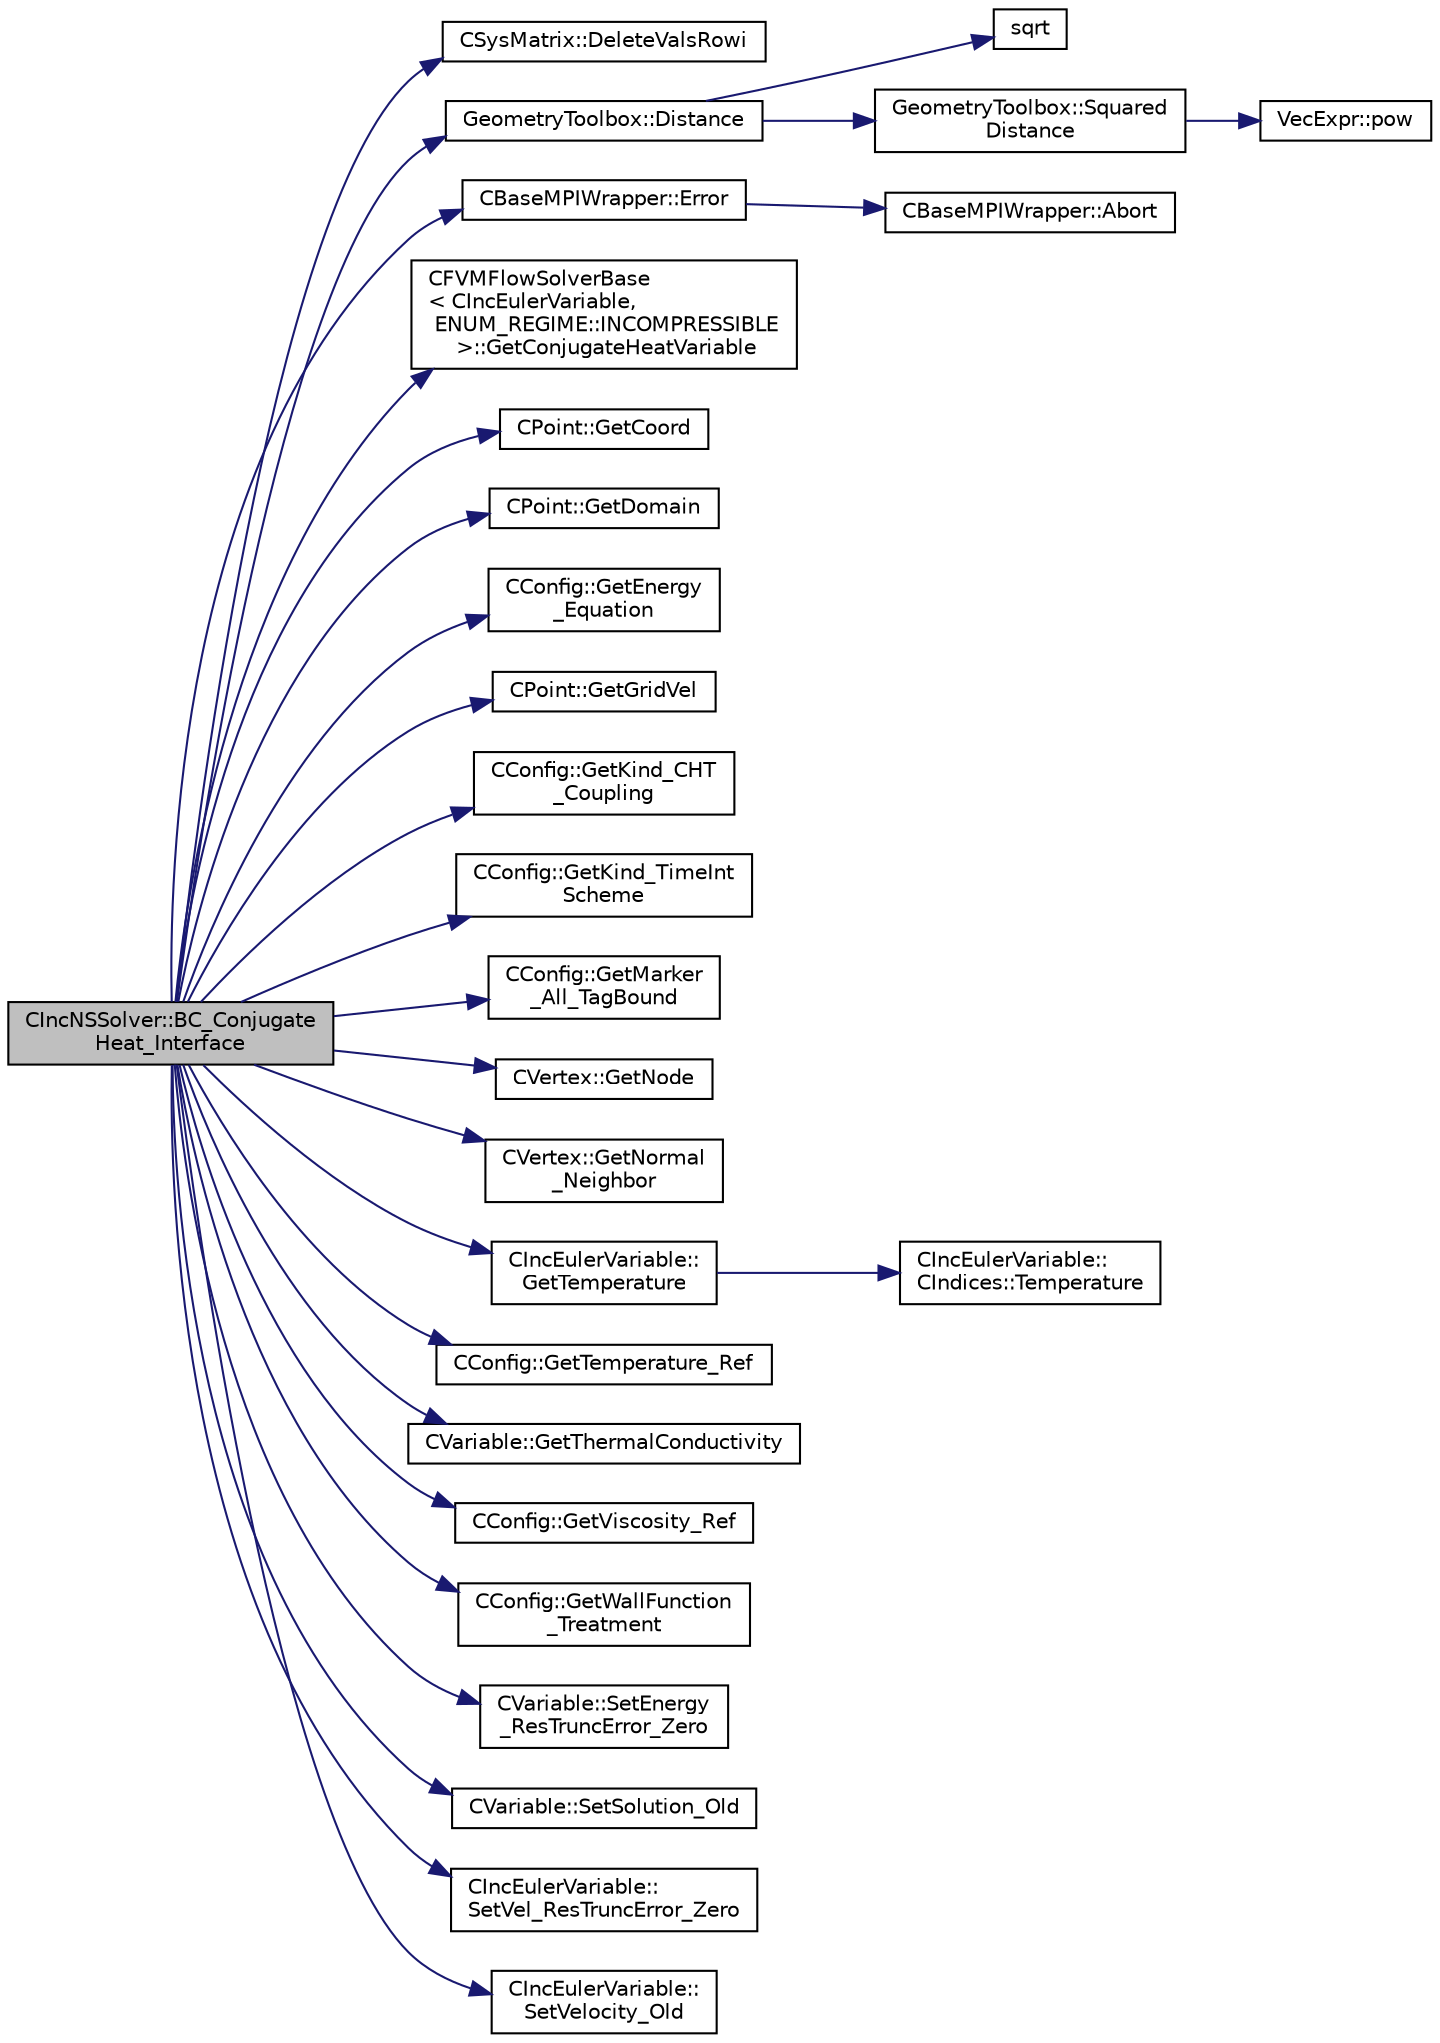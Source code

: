 digraph "CIncNSSolver::BC_ConjugateHeat_Interface"
{
 // LATEX_PDF_SIZE
  edge [fontname="Helvetica",fontsize="10",labelfontname="Helvetica",labelfontsize="10"];
  node [fontname="Helvetica",fontsize="10",shape=record];
  rankdir="LR";
  Node1 [label="CIncNSSolver::BC_Conjugate\lHeat_Interface",height=0.2,width=0.4,color="black", fillcolor="grey75", style="filled", fontcolor="black",tooltip="Impose the (received) conjugate heat variables."];
  Node1 -> Node2 [color="midnightblue",fontsize="10",style="solid",fontname="Helvetica"];
  Node2 [label="CSysMatrix::DeleteValsRowi",height=0.2,width=0.4,color="black", fillcolor="white", style="filled",URL="$classCSysMatrix.html#a9473b0224c9b9a2749571db0bbd22a70",tooltip="Deletes the values of the row i of the sparse matrix."];
  Node1 -> Node3 [color="midnightblue",fontsize="10",style="solid",fontname="Helvetica"];
  Node3 [label="GeometryToolbox::Distance",height=0.2,width=0.4,color="black", fillcolor="white", style="filled",URL="$group__GeometryToolbox.html#ga600fb4ee993ae4c3b985082d51994881",tooltip=" "];
  Node3 -> Node4 [color="midnightblue",fontsize="10",style="solid",fontname="Helvetica"];
  Node4 [label="sqrt",height=0.2,width=0.4,color="black", fillcolor="white", style="filled",URL="$group__SIMD.html#ga54a1925ab40fb4249ea255072520de35",tooltip=" "];
  Node3 -> Node5 [color="midnightblue",fontsize="10",style="solid",fontname="Helvetica"];
  Node5 [label="GeometryToolbox::Squared\lDistance",height=0.2,width=0.4,color="black", fillcolor="white", style="filled",URL="$group__GeometryToolbox.html#ga3db86410486389a5cda59b3d0ab17f66",tooltip=" "];
  Node5 -> Node6 [color="midnightblue",fontsize="10",style="solid",fontname="Helvetica"];
  Node6 [label="VecExpr::pow",height=0.2,width=0.4,color="black", fillcolor="white", style="filled",URL="$group__VecExpr.html#ga7fb255e1f2a1773d3cc6ff7bee1aadd2",tooltip=" "];
  Node1 -> Node7 [color="midnightblue",fontsize="10",style="solid",fontname="Helvetica"];
  Node7 [label="CBaseMPIWrapper::Error",height=0.2,width=0.4,color="black", fillcolor="white", style="filled",URL="$classCBaseMPIWrapper.html#a04457c47629bda56704e6a8804833eeb",tooltip=" "];
  Node7 -> Node8 [color="midnightblue",fontsize="10",style="solid",fontname="Helvetica"];
  Node8 [label="CBaseMPIWrapper::Abort",height=0.2,width=0.4,color="black", fillcolor="white", style="filled",URL="$classCBaseMPIWrapper.html#af7297d861dca86b45cf561b6ab642e8f",tooltip=" "];
  Node1 -> Node9 [color="midnightblue",fontsize="10",style="solid",fontname="Helvetica"];
  Node9 [label="CFVMFlowSolverBase\l\< CIncEulerVariable,\l ENUM_REGIME::INCOMPRESSIBLE\l \>::GetConjugateHeatVariable",height=0.2,width=0.4,color="black", fillcolor="white", style="filled",URL="$classCFVMFlowSolverBase.html#a1a8940b4b934755f5f1d518397842abc",tooltip="Set the conjugate heat variables."];
  Node1 -> Node10 [color="midnightblue",fontsize="10",style="solid",fontname="Helvetica"];
  Node10 [label="CPoint::GetCoord",height=0.2,width=0.4,color="black", fillcolor="white", style="filled",URL="$classCPoint.html#ab16c29dd03911529cd73bf467c313179",tooltip="Get the coordinates dor the control volume."];
  Node1 -> Node11 [color="midnightblue",fontsize="10",style="solid",fontname="Helvetica"];
  Node11 [label="CPoint::GetDomain",height=0.2,width=0.4,color="black", fillcolor="white", style="filled",URL="$classCPoint.html#aa58a27b602e47ddcad22ae74a5c6bc81",tooltip="For parallel computation, its indicates if a point must be computed or not."];
  Node1 -> Node12 [color="midnightblue",fontsize="10",style="solid",fontname="Helvetica"];
  Node12 [label="CConfig::GetEnergy\l_Equation",height=0.2,width=0.4,color="black", fillcolor="white", style="filled",URL="$classCConfig.html#a085accf5825cdba0219fc734f4fadb8c",tooltip="Flag for whether to solve the energy equation for incompressible flows."];
  Node1 -> Node13 [color="midnightblue",fontsize="10",style="solid",fontname="Helvetica"];
  Node13 [label="CPoint::GetGridVel",height=0.2,width=0.4,color="black", fillcolor="white", style="filled",URL="$classCPoint.html#a65d855a9c2ad2971546038b34acd5b92",tooltip="Get the value of the grid velocity at the point."];
  Node1 -> Node14 [color="midnightblue",fontsize="10",style="solid",fontname="Helvetica"];
  Node14 [label="CConfig::GetKind_CHT\l_Coupling",height=0.2,width=0.4,color="black", fillcolor="white", style="filled",URL="$classCConfig.html#ad6b987ff9624f8c077eb6354670bb64b",tooltip="Get the CHT couling method."];
  Node1 -> Node15 [color="midnightblue",fontsize="10",style="solid",fontname="Helvetica"];
  Node15 [label="CConfig::GetKind_TimeInt\lScheme",height=0.2,width=0.4,color="black", fillcolor="white", style="filled",URL="$classCConfig.html#ad16f71356f146b530fb1fbb45444525c",tooltip="Get the kind of time integration method."];
  Node1 -> Node16 [color="midnightblue",fontsize="10",style="solid",fontname="Helvetica"];
  Node16 [label="CConfig::GetMarker\l_All_TagBound",height=0.2,width=0.4,color="black", fillcolor="white", style="filled",URL="$classCConfig.html#ab8c9c1f45950a29355be4ff357049440",tooltip="Get the index of the surface defined in the geometry file."];
  Node1 -> Node17 [color="midnightblue",fontsize="10",style="solid",fontname="Helvetica"];
  Node17 [label="CVertex::GetNode",height=0.2,width=0.4,color="black", fillcolor="white", style="filled",URL="$classCVertex.html#ad568da06e7191358d3a09a1bee71cdb5",tooltip="Get the node of the vertex."];
  Node1 -> Node18 [color="midnightblue",fontsize="10",style="solid",fontname="Helvetica"];
  Node18 [label="CVertex::GetNormal\l_Neighbor",height=0.2,width=0.4,color="black", fillcolor="white", style="filled",URL="$classCVertex.html#ab8b0e96f9384b0a861c7a70616976b75",tooltip="Get the value of the closest neighbor."];
  Node1 -> Node19 [color="midnightblue",fontsize="10",style="solid",fontname="Helvetica"];
  Node19 [label="CIncEulerVariable::\lGetTemperature",height=0.2,width=0.4,color="black", fillcolor="white", style="filled",URL="$classCIncEulerVariable.html#a83ea0fb80f729e0636702cb9ad8f9fac",tooltip="Get the temperature of the flow."];
  Node19 -> Node20 [color="midnightblue",fontsize="10",style="solid",fontname="Helvetica"];
  Node20 [label="CIncEulerVariable::\lCIndices::Temperature",height=0.2,width=0.4,color="black", fillcolor="white", style="filled",URL="$structCIncEulerVariable_1_1CIndices.html#a55fe19cf0b294badce187f381362558c",tooltip=" "];
  Node1 -> Node21 [color="midnightblue",fontsize="10",style="solid",fontname="Helvetica"];
  Node21 [label="CConfig::GetTemperature_Ref",height=0.2,width=0.4,color="black", fillcolor="white", style="filled",URL="$classCConfig.html#a218d027f78cd801a8734a2d4581591ad",tooltip="Get the value of the reference temperature for non-dimensionalization."];
  Node1 -> Node22 [color="midnightblue",fontsize="10",style="solid",fontname="Helvetica"];
  Node22 [label="CVariable::GetThermalConductivity",height=0.2,width=0.4,color="black", fillcolor="white", style="filled",URL="$classCVariable.html#a05aa9ee34c744629c72742c05ceab246",tooltip="A virtual member."];
  Node1 -> Node23 [color="midnightblue",fontsize="10",style="solid",fontname="Helvetica"];
  Node23 [label="CConfig::GetViscosity_Ref",height=0.2,width=0.4,color="black", fillcolor="white", style="filled",URL="$classCConfig.html#a41b0f8e61d28823cc5a0b7a98e79a020",tooltip="Get the value of the reference viscosity for non-dimensionalization."];
  Node1 -> Node24 [color="midnightblue",fontsize="10",style="solid",fontname="Helvetica"];
  Node24 [label="CConfig::GetWallFunction\l_Treatment",height=0.2,width=0.4,color="black", fillcolor="white", style="filled",URL="$classCConfig.html#a1fa95769051b6484a2c95042e2c78a4e",tooltip="Get the wall function treatment for the given boundary marker."];
  Node1 -> Node25 [color="midnightblue",fontsize="10",style="solid",fontname="Helvetica"];
  Node25 [label="CVariable::SetEnergy\l_ResTruncError_Zero",height=0.2,width=0.4,color="black", fillcolor="white", style="filled",URL="$classCVariable.html#a20a656c4093a9101875dde0886d0ecef",tooltip="Set the velocity of the truncation error to zero."];
  Node1 -> Node26 [color="midnightblue",fontsize="10",style="solid",fontname="Helvetica"];
  Node26 [label="CVariable::SetSolution_Old",height=0.2,width=0.4,color="black", fillcolor="white", style="filled",URL="$classCVariable.html#a6ee4d8d450971204cc054a33d6473732",tooltip="Set the value of the old solution."];
  Node1 -> Node27 [color="midnightblue",fontsize="10",style="solid",fontname="Helvetica"];
  Node27 [label="CIncEulerVariable::\lSetVel_ResTruncError_Zero",height=0.2,width=0.4,color="black", fillcolor="white", style="filled",URL="$classCIncEulerVariable.html#a4ac735119a4020ca116aaccf51118b6f",tooltip="Set the momentum part of the truncation error to zero."];
  Node1 -> Node28 [color="midnightblue",fontsize="10",style="solid",fontname="Helvetica"];
  Node28 [label="CIncEulerVariable::\lSetVelocity_Old",height=0.2,width=0.4,color="black", fillcolor="white", style="filled",URL="$classCIncEulerVariable.html#aa9ab28e09ba7c2fb00b36ef4a31634ae",tooltip="Set the velocity vector from the old solution."];
}
